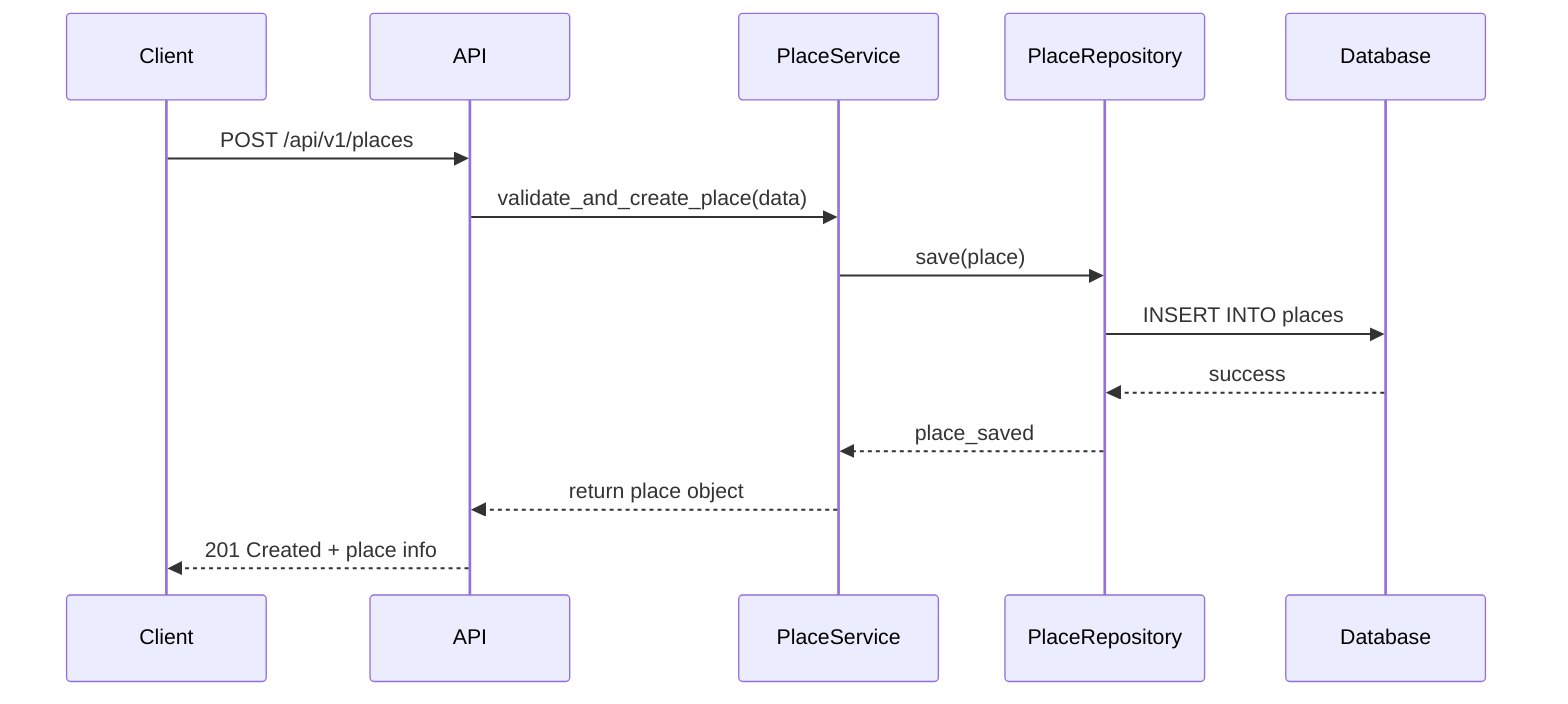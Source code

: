 sequenceDiagram
    participant Client
    participant API
    participant PlaceService
    participant PlaceRepository
    participant Database

    Client->>API: POST /api/v1/places
    API->>PlaceService: validate_and_create_place(data)
    PlaceService->>PlaceRepository: save(place)
    PlaceRepository->>Database: INSERT INTO places
    Database-->>PlaceRepository: success
    PlaceRepository-->>PlaceService: place_saved
    PlaceService-->>API: return place object
    API-->>Client: 201 Created + place info